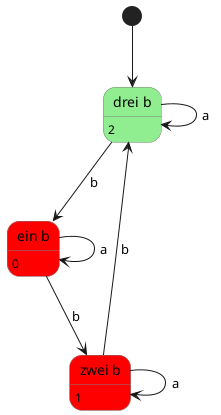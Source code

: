 @startuml
skinparam state {
  BackgroundColor<<YES>> LightGreen
  BackgroundColor<<NO>> Red
  BorderColor Gray
}

[*] --> 2

state "ein b" as 0 <<NO>>
state "zwei b" as 1 <<NO>>
state "drei b" as 2 <<YES>>

0: 0
1: 1
2: 2

0 --> 1 : b
0 --> 0 : a

1 --> 1 : a
1 --> 2 : b

2 --> 0 : b
2 --> 2 : a

@enduml
